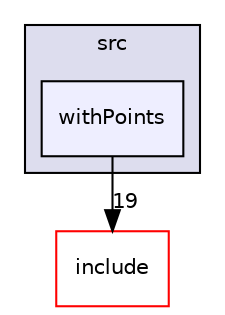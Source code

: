 digraph "withPoints" {
  compound=true
  node [ fontsize="10", fontname="Helvetica"];
  edge [ labelfontsize="10", labelfontname="Helvetica"];
  subgraph clusterdir_68267d1309a1af8e8297ef4c3efbcdba {
    graph [ bgcolor="#ddddee", pencolor="black", label="src" fontname="Helvetica", fontsize="10", URL="dir_68267d1309a1af8e8297ef4c3efbcdba.html"]
  dir_db4188eb592e899b4ab759c326d3f65f [shape=box, label="withPoints", style="filled", fillcolor="#eeeeff", pencolor="black", URL="dir_db4188eb592e899b4ab759c326d3f65f.html"];
  }
  dir_d44c64559bbebec7f509842c48db8b23 [shape=box label="include" fillcolor="white" style="filled" color="red" URL="dir_d44c64559bbebec7f509842c48db8b23.html"];
  dir_db4188eb592e899b4ab759c326d3f65f->dir_d44c64559bbebec7f509842c48db8b23 [headlabel="19", labeldistance=1.5 headhref="dir_000047_000003.html"];
}
